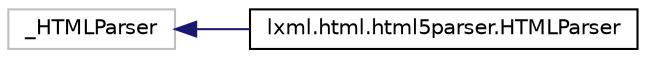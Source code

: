 digraph "Graphical Class Hierarchy"
{
 // LATEX_PDF_SIZE
  edge [fontname="Helvetica",fontsize="10",labelfontname="Helvetica",labelfontsize="10"];
  node [fontname="Helvetica",fontsize="10",shape=record];
  rankdir="LR";
  Node436 [label="_HTMLParser",height=0.2,width=0.4,color="grey75", fillcolor="white", style="filled",tooltip=" "];
  Node436 -> Node0 [dir="back",color="midnightblue",fontsize="10",style="solid",fontname="Helvetica"];
  Node0 [label="lxml.html.html5parser.HTMLParser",height=0.2,width=0.4,color="black", fillcolor="white", style="filled",URL="$classlxml_1_1html_1_1html5parser_1_1HTMLParser.html",tooltip=" "];
}
